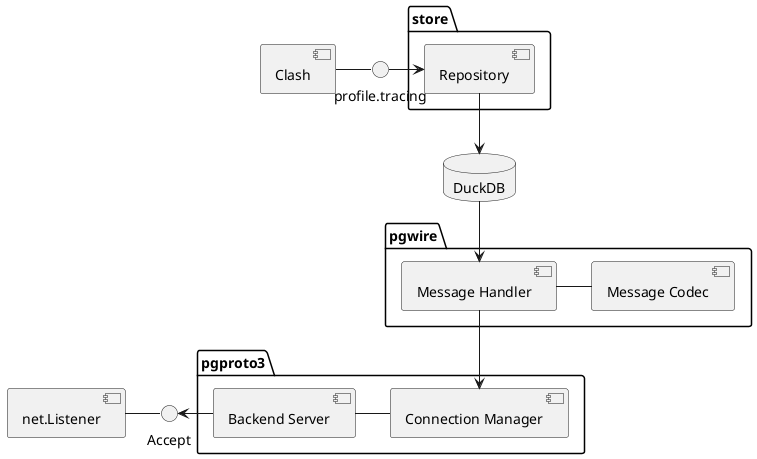 @startuml

component "Clash" as clash

interface "profile.tracing" as tracing

clash - tracing

package "store" {
    component "Repository" as repository
}

tracing -> repository

database "DuckDB" as duckdb

repository --> duckdb

package "pgwire" {
    component "Message Handler" as msg_handler
    component "Message Codec" as msg_codec
    msg_handler - msg_codec
}

package "pgproto3" {
    component "Backend Server" as backend_server
    component "Connection Manager" as conn_manager
    backend_server - conn_manager
}

interface "Accept" as accept

component "net.Listener" as listener

duckdb --> msg_handler

msg_handler --> conn_manager

backend_server -left-> accept

listener - accept

@enduml
